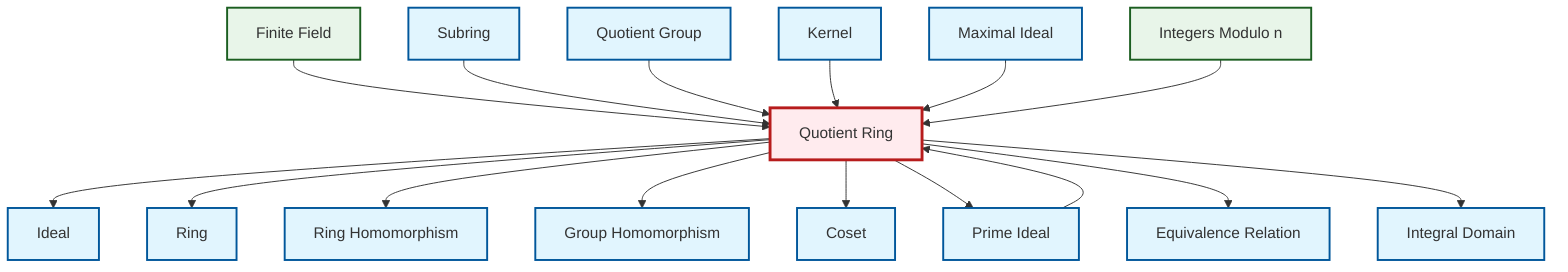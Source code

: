 graph TD
    classDef definition fill:#e1f5fe,stroke:#01579b,stroke-width:2px
    classDef theorem fill:#f3e5f5,stroke:#4a148c,stroke-width:2px
    classDef axiom fill:#fff3e0,stroke:#e65100,stroke-width:2px
    classDef example fill:#e8f5e9,stroke:#1b5e20,stroke-width:2px
    classDef current fill:#ffebee,stroke:#b71c1c,stroke-width:3px
    def-ring["Ring"]:::definition
    def-quotient-ring["Quotient Ring"]:::definition
    def-kernel["Kernel"]:::definition
    def-coset["Coset"]:::definition
    def-subring["Subring"]:::definition
    def-integral-domain["Integral Domain"]:::definition
    def-homomorphism["Group Homomorphism"]:::definition
    def-prime-ideal["Prime Ideal"]:::definition
    def-ring-homomorphism["Ring Homomorphism"]:::definition
    def-equivalence-relation["Equivalence Relation"]:::definition
    def-quotient-group["Quotient Group"]:::definition
    ex-quotient-integers-mod-n["Integers Modulo n"]:::example
    def-ideal["Ideal"]:::definition
    ex-finite-field["Finite Field"]:::example
    def-maximal-ideal["Maximal Ideal"]:::definition
    ex-finite-field --> def-quotient-ring
    def-prime-ideal --> def-quotient-ring
    def-subring --> def-quotient-ring
    def-quotient-ring --> def-ideal
    def-quotient-ring --> def-ring
    def-quotient-ring --> def-ring-homomorphism
    def-quotient-group --> def-quotient-ring
    def-quotient-ring --> def-homomorphism
    def-quotient-ring --> def-coset
    def-quotient-ring --> def-prime-ideal
    def-quotient-ring --> def-equivalence-relation
    def-kernel --> def-quotient-ring
    def-maximal-ideal --> def-quotient-ring
    def-quotient-ring --> def-integral-domain
    ex-quotient-integers-mod-n --> def-quotient-ring
    class def-quotient-ring current
